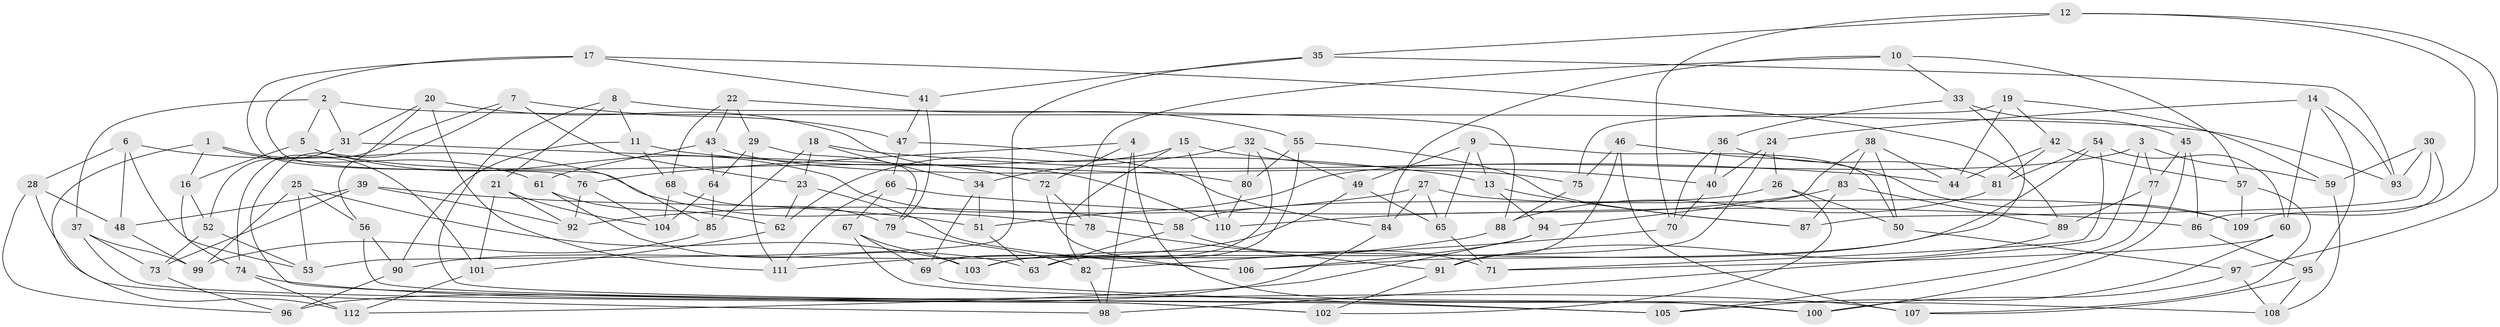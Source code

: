 // coarse degree distribution, {7: 0.3333333333333333, 8: 0.1388888888888889, 4: 0.1111111111111111, 6: 0.2222222222222222, 5: 0.08333333333333333, 10: 0.08333333333333333, 9: 0.027777777777777776}
// Generated by graph-tools (version 1.1) at 2025/38/03/04/25 23:38:07]
// undirected, 112 vertices, 224 edges
graph export_dot {
  node [color=gray90,style=filled];
  1;
  2;
  3;
  4;
  5;
  6;
  7;
  8;
  9;
  10;
  11;
  12;
  13;
  14;
  15;
  16;
  17;
  18;
  19;
  20;
  21;
  22;
  23;
  24;
  25;
  26;
  27;
  28;
  29;
  30;
  31;
  32;
  33;
  34;
  35;
  36;
  37;
  38;
  39;
  40;
  41;
  42;
  43;
  44;
  45;
  46;
  47;
  48;
  49;
  50;
  51;
  52;
  53;
  54;
  55;
  56;
  57;
  58;
  59;
  60;
  61;
  62;
  63;
  64;
  65;
  66;
  67;
  68;
  69;
  70;
  71;
  72;
  73;
  74;
  75;
  76;
  77;
  78;
  79;
  80;
  81;
  82;
  83;
  84;
  85;
  86;
  87;
  88;
  89;
  90;
  91;
  92;
  93;
  94;
  95;
  96;
  97;
  98;
  99;
  100;
  101;
  102;
  103;
  104;
  105;
  106;
  107;
  108;
  109;
  110;
  111;
  112;
  1 -- 112;
  1 -- 61;
  1 -- 16;
  1 -- 101;
  2 -- 93;
  2 -- 37;
  2 -- 5;
  2 -- 31;
  3 -- 77;
  3 -- 51;
  3 -- 59;
  3 -- 98;
  4 -- 72;
  4 -- 100;
  4 -- 76;
  4 -- 98;
  5 -- 58;
  5 -- 16;
  5 -- 110;
  6 -- 28;
  6 -- 53;
  6 -- 48;
  6 -- 78;
  7 -- 23;
  7 -- 74;
  7 -- 47;
  7 -- 102;
  8 -- 11;
  8 -- 105;
  8 -- 88;
  8 -- 21;
  9 -- 13;
  9 -- 65;
  9 -- 50;
  9 -- 49;
  10 -- 78;
  10 -- 33;
  10 -- 84;
  10 -- 57;
  11 -- 90;
  11 -- 68;
  11 -- 13;
  12 -- 35;
  12 -- 70;
  12 -- 97;
  12 -- 109;
  13 -- 87;
  13 -- 94;
  14 -- 24;
  14 -- 60;
  14 -- 93;
  14 -- 95;
  15 -- 82;
  15 -- 62;
  15 -- 110;
  15 -- 40;
  16 -- 52;
  16 -- 74;
  17 -- 41;
  17 -- 89;
  17 -- 76;
  17 -- 85;
  18 -- 34;
  18 -- 44;
  18 -- 23;
  18 -- 85;
  19 -- 59;
  19 -- 42;
  19 -- 75;
  19 -- 44;
  20 -- 111;
  20 -- 56;
  20 -- 72;
  20 -- 31;
  21 -- 92;
  21 -- 104;
  21 -- 101;
  22 -- 29;
  22 -- 43;
  22 -- 68;
  22 -- 55;
  23 -- 106;
  23 -- 62;
  24 -- 63;
  24 -- 40;
  24 -- 26;
  25 -- 99;
  25 -- 56;
  25 -- 53;
  25 -- 103;
  26 -- 102;
  26 -- 58;
  26 -- 50;
  27 -- 65;
  27 -- 84;
  27 -- 109;
  27 -- 92;
  28 -- 96;
  28 -- 98;
  28 -- 48;
  29 -- 64;
  29 -- 79;
  29 -- 111;
  30 -- 86;
  30 -- 59;
  30 -- 93;
  30 -- 87;
  31 -- 52;
  31 -- 80;
  32 -- 80;
  32 -- 34;
  32 -- 69;
  32 -- 49;
  33 -- 45;
  33 -- 106;
  33 -- 36;
  34 -- 51;
  34 -- 69;
  35 -- 41;
  35 -- 53;
  35 -- 93;
  36 -- 70;
  36 -- 81;
  36 -- 40;
  37 -- 102;
  37 -- 99;
  37 -- 73;
  38 -- 83;
  38 -- 50;
  38 -- 94;
  38 -- 44;
  39 -- 73;
  39 -- 51;
  39 -- 92;
  39 -- 48;
  40 -- 70;
  41 -- 79;
  41 -- 47;
  42 -- 57;
  42 -- 44;
  42 -- 81;
  43 -- 64;
  43 -- 75;
  43 -- 61;
  45 -- 86;
  45 -- 100;
  45 -- 77;
  46 -- 109;
  46 -- 107;
  46 -- 91;
  46 -- 75;
  47 -- 66;
  47 -- 84;
  48 -- 99;
  49 -- 65;
  49 -- 90;
  50 -- 97;
  51 -- 63;
  52 -- 53;
  52 -- 73;
  54 -- 71;
  54 -- 81;
  54 -- 60;
  54 -- 103;
  55 -- 80;
  55 -- 103;
  55 -- 87;
  56 -- 90;
  56 -- 100;
  57 -- 107;
  57 -- 109;
  58 -- 63;
  58 -- 71;
  59 -- 108;
  60 -- 71;
  60 -- 105;
  61 -- 63;
  61 -- 62;
  62 -- 101;
  64 -- 85;
  64 -- 104;
  65 -- 71;
  66 -- 67;
  66 -- 86;
  66 -- 111;
  67 -- 103;
  67 -- 108;
  67 -- 69;
  68 -- 104;
  68 -- 79;
  69 -- 105;
  70 -- 82;
  72 -- 78;
  72 -- 106;
  73 -- 96;
  74 -- 112;
  74 -- 107;
  75 -- 88;
  76 -- 92;
  76 -- 104;
  77 -- 105;
  77 -- 89;
  78 -- 91;
  79 -- 82;
  80 -- 110;
  81 -- 88;
  82 -- 98;
  83 -- 110;
  83 -- 89;
  83 -- 87;
  84 -- 96;
  85 -- 99;
  86 -- 95;
  88 -- 111;
  89 -- 91;
  90 -- 96;
  91 -- 102;
  94 -- 106;
  94 -- 112;
  95 -- 107;
  95 -- 108;
  97 -- 108;
  97 -- 100;
  101 -- 112;
}
